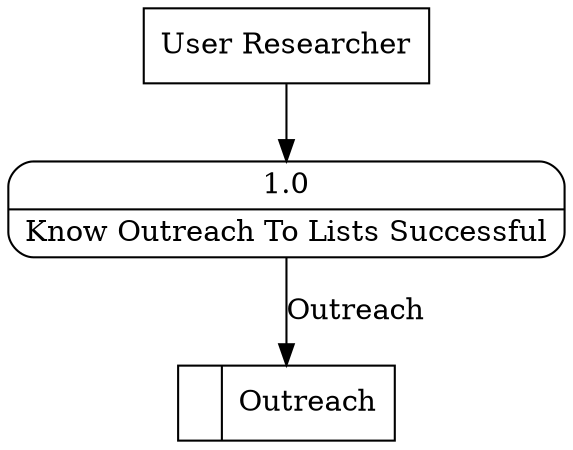 digraph dfd2{ 
node[shape=record]
200 [label="<f0>  |<f1> Outreach " ];
201 [label="User Researcher" shape=box];
202 [label="{<f0> 1.0|<f1> Know Outreach To Lists Successful }" shape=Mrecord];
201 -> 202
202 -> 200 [label="Outreach"]
}